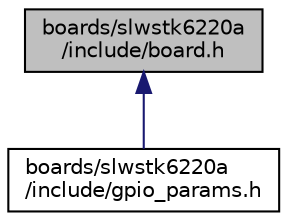 digraph "boards/slwstk6220a/include/board.h"
{
 // LATEX_PDF_SIZE
  edge [fontname="Helvetica",fontsize="10",labelfontname="Helvetica",labelfontsize="10"];
  node [fontname="Helvetica",fontsize="10",shape=record];
  Node1 [label="boards/slwstk6220a\l/include/board.h",height=0.2,width=0.4,color="black", fillcolor="grey75", style="filled", fontcolor="black",tooltip="Board specific definitions for the SLWSTK6220A starter kit."];
  Node1 -> Node2 [dir="back",color="midnightblue",fontsize="10",style="solid",fontname="Helvetica"];
  Node2 [label="boards/slwstk6220a\l/include/gpio_params.h",height=0.2,width=0.4,color="black", fillcolor="white", style="filled",URL="$slwstk6220a_2include_2gpio__params_8h.html",tooltip="Board specific configuration of direct mapped GPIOs."];
}
